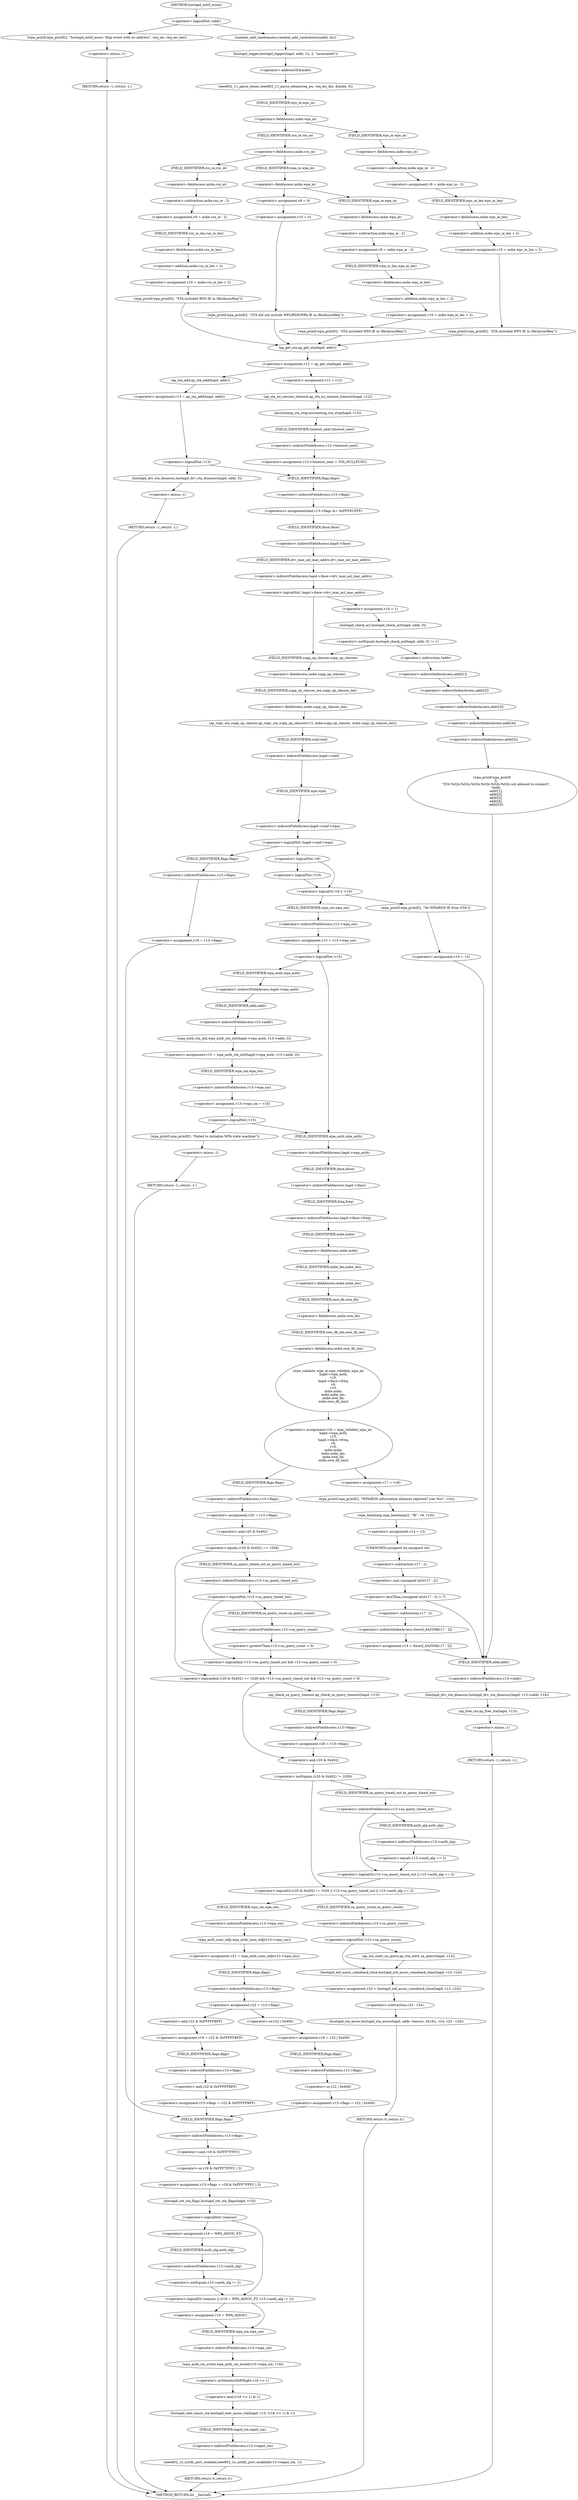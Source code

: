 digraph hostapd_notif_assoc {  
"1000141" [label = "(<operator>.logicalNot,!addr)" ]
"1000144" [label = "(wpa_printf,wpa_printf(2, \"hostapd_notif_assoc: Skip event with no address\", req_ies, req_ies_len))" ]
"1000149" [label = "(RETURN,return -1;,return -1;)" ]
"1000150" [label = "(<operator>.minus,-1)" ]
"1000152" [label = "(random_add_randomness,random_add_randomness(addr, 6u))" ]
"1000155" [label = "(hostapd_logger,hostapd_logger(hapd, addr, 1u, 2, \"associated\"))" ]
"1000161" [label = "(ieee802_11_parse_elems,ieee802_11_parse_elems(req_ies, req_ies_len, &mdie, 0))" ]
"1000164" [label = "(<operator>.addressOf,&mdie)" ]
"1000168" [label = "(<operator>.fieldAccess,mdie.wps_ie)" ]
"1000170" [label = "(FIELD_IDENTIFIER,wps_ie,wps_ie)" ]
"1000172" [label = "(<operator>.assignment,v9 = mdie.wps_ie - 2)" ]
"1000174" [label = "(<operator>.subtraction,mdie.wps_ie - 2)" ]
"1000175" [label = "(<operator>.fieldAccess,mdie.wps_ie)" ]
"1000177" [label = "(FIELD_IDENTIFIER,wps_ie,wps_ie)" ]
"1000179" [label = "(<operator>.assignment,v10 = mdie.wps_ie_len + 2)" ]
"1000181" [label = "(<operator>.addition,mdie.wps_ie_len + 2)" ]
"1000182" [label = "(<operator>.fieldAccess,mdie.wps_ie_len)" ]
"1000184" [label = "(FIELD_IDENTIFIER,wps_ie_len,wps_ie_len)" ]
"1000186" [label = "(wpa_printf,wpa_printf(2, \"STA included WPS IE in (Re)AssocReq\"))" ]
"1000191" [label = "(<operator>.fieldAccess,mdie.rsn_ie)" ]
"1000193" [label = "(FIELD_IDENTIFIER,rsn_ie,rsn_ie)" ]
"1000195" [label = "(<operator>.assignment,v9 = mdie.rsn_ie - 2)" ]
"1000197" [label = "(<operator>.subtraction,mdie.rsn_ie - 2)" ]
"1000198" [label = "(<operator>.fieldAccess,mdie.rsn_ie)" ]
"1000200" [label = "(FIELD_IDENTIFIER,rsn_ie,rsn_ie)" ]
"1000202" [label = "(<operator>.assignment,v10 = mdie.rsn_ie_len + 2)" ]
"1000204" [label = "(<operator>.addition,mdie.rsn_ie_len + 2)" ]
"1000205" [label = "(<operator>.fieldAccess,mdie.rsn_ie_len)" ]
"1000207" [label = "(FIELD_IDENTIFIER,rsn_ie_len,rsn_ie_len)" ]
"1000209" [label = "(wpa_printf,wpa_printf(2, \"STA included RSN IE in (Re)AssocReq\"))" ]
"1000214" [label = "(<operator>.fieldAccess,mdie.wpa_ie)" ]
"1000216" [label = "(FIELD_IDENTIFIER,wpa_ie,wpa_ie)" ]
"1000218" [label = "(<operator>.assignment,v9 = mdie.wpa_ie - 2)" ]
"1000220" [label = "(<operator>.subtraction,mdie.wpa_ie - 2)" ]
"1000221" [label = "(<operator>.fieldAccess,mdie.wpa_ie)" ]
"1000223" [label = "(FIELD_IDENTIFIER,wpa_ie,wpa_ie)" ]
"1000225" [label = "(<operator>.assignment,v10 = mdie.wpa_ie_len + 2)" ]
"1000227" [label = "(<operator>.addition,mdie.wpa_ie_len + 2)" ]
"1000228" [label = "(<operator>.fieldAccess,mdie.wpa_ie_len)" ]
"1000230" [label = "(FIELD_IDENTIFIER,wpa_ie_len,wpa_ie_len)" ]
"1000232" [label = "(wpa_printf,wpa_printf(2, \"STA included WPA IE in (Re)AssocReq\"))" ]
"1000237" [label = "(<operator>.assignment,v9 = 0)" ]
"1000240" [label = "(<operator>.assignment,v10 = 0)" ]
"1000243" [label = "(wpa_printf,wpa_printf(2, \"STA did not include WPS/RSN/WPA IE in (Re)AssocReq\"))" ]
"1000246" [label = "(<operator>.assignment,v12 = ap_get_sta(hapd, addr))" ]
"1000248" [label = "(ap_get_sta,ap_get_sta(hapd, addr))" ]
"1000254" [label = "(<operator>.assignment,v13 = v12)" ]
"1000257" [label = "(ap_sta_no_session_timeout,ap_sta_no_session_timeout(hapd, v12))" ]
"1000260" [label = "(accounting_sta_stop,accounting_sta_stop(hapd, v13))" ]
"1000263" [label = "(<operator>.assignment,v13->timeout_next = STA_NULLFUNC)" ]
"1000264" [label = "(<operator>.indirectFieldAccess,v13->timeout_next)" ]
"1000266" [label = "(FIELD_IDENTIFIER,timeout_next,timeout_next)" ]
"1000270" [label = "(<operator>.assignment,v13 = ap_sta_add(hapd, addr))" ]
"1000272" [label = "(ap_sta_add,ap_sta_add(hapd, addr))" ]
"1000276" [label = "(<operator>.logicalNot,!v13)" ]
"1000279" [label = "(hostapd_drv_sta_disassoc,hostapd_drv_sta_disassoc(hapd, addr, 5))" ]
"1000283" [label = "(RETURN,return -1;,return -1;)" ]
"1000284" [label = "(<operator>.minus,-1)" ]
"1000286" [label = "(<operators>.assignmentAnd,v13->flags &= 0xFFFECFFF)" ]
"1000287" [label = "(<operator>.indirectFieldAccess,v13->flags)" ]
"1000289" [label = "(FIELD_IDENTIFIER,flags,flags)" ]
"1000292" [label = "(<operator>.logicalNot,!hapd->iface->drv_max_acl_mac_addrs)" ]
"1000293" [label = "(<operator>.indirectFieldAccess,hapd->iface->drv_max_acl_mac_addrs)" ]
"1000294" [label = "(<operator>.indirectFieldAccess,hapd->iface)" ]
"1000296" [label = "(FIELD_IDENTIFIER,iface,iface)" ]
"1000297" [label = "(FIELD_IDENTIFIER,drv_max_acl_mac_addrs,drv_max_acl_mac_addrs)" ]
"1000299" [label = "(<operator>.assignment,v14 = 1)" ]
"1000303" [label = "(<operator>.notEquals,hostapd_check_acl(hapd, addr, 0) != 1)" ]
"1000304" [label = "(hostapd_check_acl,hostapd_check_acl(hapd, addr, 0))" ]
"1000310" [label = "(wpa_printf,wpa_printf(\n        3,\n        \"STA %02x:%02x:%02x:%02x:%02x:%02x not allowed to connect\",\n        *addr,\n        addr[1],\n        addr[2],\n        addr[3],\n        addr[4],\n        addr[5]))" ]
"1000313" [label = "(<operator>.indirection,*addr)" ]
"1000315" [label = "(<operator>.indirectIndexAccess,addr[1])" ]
"1000318" [label = "(<operator>.indirectIndexAccess,addr[2])" ]
"1000321" [label = "(<operator>.indirectIndexAccess,addr[3])" ]
"1000324" [label = "(<operator>.indirectIndexAccess,addr[4])" ]
"1000327" [label = "(<operator>.indirectIndexAccess,addr[5])" ]
"1000331" [label = "(ap_copy_sta_supp_op_classes,ap_copy_sta_supp_op_classes(v13, mdie.supp_op_classes, mdie.supp_op_classes_len))" ]
"1000333" [label = "(<operator>.fieldAccess,mdie.supp_op_classes)" ]
"1000335" [label = "(FIELD_IDENTIFIER,supp_op_classes,supp_op_classes)" ]
"1000336" [label = "(<operator>.fieldAccess,mdie.supp_op_classes_len)" ]
"1000338" [label = "(FIELD_IDENTIFIER,supp_op_classes_len,supp_op_classes_len)" ]
"1000340" [label = "(<operator>.logicalNot,!hapd->conf->wpa)" ]
"1000341" [label = "(<operator>.indirectFieldAccess,hapd->conf->wpa)" ]
"1000342" [label = "(<operator>.indirectFieldAccess,hapd->conf)" ]
"1000344" [label = "(FIELD_IDENTIFIER,conf,conf)" ]
"1000345" [label = "(FIELD_IDENTIFIER,wpa,wpa)" ]
"1000347" [label = "(<operator>.assignment,v18 = v13->flags)" ]
"1000349" [label = "(<operator>.indirectFieldAccess,v13->flags)" ]
"1000351" [label = "(FIELD_IDENTIFIER,flags,flags)" ]
"1000353" [label = "(<operator>.assignment,v13->flags = v18 & 0xFFF7FFFC | 3)" ]
"1000354" [label = "(<operator>.indirectFieldAccess,v13->flags)" ]
"1000356" [label = "(FIELD_IDENTIFIER,flags,flags)" ]
"1000357" [label = "(<operator>.or,v18 & 0xFFF7FFFC | 3)" ]
"1000358" [label = "(<operator>.and,v18 & 0xFFF7FFFC)" ]
"1000362" [label = "(hostapd_set_sta_flags,hostapd_set_sta_flags(hapd, v13))" ]
"1000366" [label = "(<operator>.logicalOr,!reassoc || (v19 = WPA_ASSOC_FT, v13->auth_alg != 2))" ]
"1000367" [label = "(<operator>.logicalNot,!reassoc)" ]
"1000370" [label = "(<operator>.assignment,v19 = WPA_ASSOC_FT)" ]
"1000373" [label = "(<operator>.notEquals,v13->auth_alg != 2)" ]
"1000374" [label = "(<operator>.indirectFieldAccess,v13->auth_alg)" ]
"1000376" [label = "(FIELD_IDENTIFIER,auth_alg,auth_alg)" ]
"1000378" [label = "(<operator>.assignment,v19 = WPA_ASSOC)" ]
"1000381" [label = "(wpa_auth_sm_event,wpa_auth_sm_event(v13->wpa_sm, v19))" ]
"1000382" [label = "(<operator>.indirectFieldAccess,v13->wpa_sm)" ]
"1000384" [label = "(FIELD_IDENTIFIER,wpa_sm,wpa_sm)" ]
"1000386" [label = "(hostapd_new_assoc_sta,hostapd_new_assoc_sta(hapd, v13, (v18 >> 1) & 1))" ]
"1000389" [label = "(<operator>.and,(v18 >> 1) & 1)" ]
"1000390" [label = "(<operator>.arithmeticShiftRight,v18 >> 1)" ]
"1000394" [label = "(ieee802_1x_notify_port_enabled,ieee802_1x_notify_port_enabled(v13->eapol_sm, 1))" ]
"1000395" [label = "(<operator>.indirectFieldAccess,v13->eapol_sm)" ]
"1000397" [label = "(FIELD_IDENTIFIER,eapol_sm,eapol_sm)" ]
"1000399" [label = "(RETURN,return 0;,return 0;)" ]
"1000402" [label = "(<operator>.logicalOr,!v9 || !v10)" ]
"1000403" [label = "(<operator>.logicalNot,!v9)" ]
"1000405" [label = "(<operator>.logicalNot,!v10)" ]
"1000408" [label = "(wpa_printf,wpa_printf(2, \"No WPA/RSN IE from STA\"))" ]
"1000411" [label = "(<operator>.assignment,v14 = 13)" ]
"1000415" [label = "(hostapd_drv_sta_disassoc,hostapd_drv_sta_disassoc(hapd, v13->addr, v14))" ]
"1000417" [label = "(<operator>.indirectFieldAccess,v13->addr)" ]
"1000419" [label = "(FIELD_IDENTIFIER,addr,addr)" ]
"1000421" [label = "(ap_free_sta,ap_free_sta(hapd, v13))" ]
"1000424" [label = "(RETURN,return -1;,return -1;)" ]
"1000425" [label = "(<operator>.minus,-1)" ]
"1000427" [label = "(<operator>.assignment,v15 = v13->wpa_sm)" ]
"1000429" [label = "(<operator>.indirectFieldAccess,v13->wpa_sm)" ]
"1000431" [label = "(FIELD_IDENTIFIER,wpa_sm,wpa_sm)" ]
"1000433" [label = "(<operator>.logicalNot,!v15)" ]
"1000436" [label = "(<operator>.assignment,v15 = wpa_auth_sta_init(hapd->wpa_auth, v13->addr, 0))" ]
"1000438" [label = "(wpa_auth_sta_init,wpa_auth_sta_init(hapd->wpa_auth, v13->addr, 0))" ]
"1000439" [label = "(<operator>.indirectFieldAccess,hapd->wpa_auth)" ]
"1000441" [label = "(FIELD_IDENTIFIER,wpa_auth,wpa_auth)" ]
"1000442" [label = "(<operator>.indirectFieldAccess,v13->addr)" ]
"1000444" [label = "(FIELD_IDENTIFIER,addr,addr)" ]
"1000446" [label = "(<operator>.assignment,v13->wpa_sm = v15)" ]
"1000447" [label = "(<operator>.indirectFieldAccess,v13->wpa_sm)" ]
"1000449" [label = "(FIELD_IDENTIFIER,wpa_sm,wpa_sm)" ]
"1000452" [label = "(<operator>.logicalNot,!v15)" ]
"1000455" [label = "(wpa_printf,wpa_printf(5, \"Failed to initialize WPA state machine\"))" ]
"1000458" [label = "(RETURN,return -1;,return -1;)" ]
"1000459" [label = "(<operator>.minus,-1)" ]
"1000461" [label = "(<operator>.assignment,v16 = wpa_validate_wpa_ie(\n          hapd->wpa_auth,\n          v15,\n          hapd->iface->freq,\n          v9,\n          v10,\n          mdie.mdie,\n          mdie.mdie_len,\n          mdie.owe_dh,\n          mdie.owe_dh_len))" ]
"1000463" [label = "(wpa_validate_wpa_ie,wpa_validate_wpa_ie(\n          hapd->wpa_auth,\n          v15,\n          hapd->iface->freq,\n          v9,\n          v10,\n          mdie.mdie,\n          mdie.mdie_len,\n          mdie.owe_dh,\n          mdie.owe_dh_len))" ]
"1000464" [label = "(<operator>.indirectFieldAccess,hapd->wpa_auth)" ]
"1000466" [label = "(FIELD_IDENTIFIER,wpa_auth,wpa_auth)" ]
"1000468" [label = "(<operator>.indirectFieldAccess,hapd->iface->freq)" ]
"1000469" [label = "(<operator>.indirectFieldAccess,hapd->iface)" ]
"1000471" [label = "(FIELD_IDENTIFIER,iface,iface)" ]
"1000472" [label = "(FIELD_IDENTIFIER,freq,freq)" ]
"1000475" [label = "(<operator>.fieldAccess,mdie.mdie)" ]
"1000477" [label = "(FIELD_IDENTIFIER,mdie,mdie)" ]
"1000478" [label = "(<operator>.fieldAccess,mdie.mdie_len)" ]
"1000480" [label = "(FIELD_IDENTIFIER,mdie_len,mdie_len)" ]
"1000481" [label = "(<operator>.fieldAccess,mdie.owe_dh)" ]
"1000483" [label = "(FIELD_IDENTIFIER,owe_dh,owe_dh)" ]
"1000484" [label = "(<operator>.fieldAccess,mdie.owe_dh_len)" ]
"1000486" [label = "(FIELD_IDENTIFIER,owe_dh_len,owe_dh_len)" ]
"1000490" [label = "(<operator>.assignment,v17 = v16)" ]
"1000493" [label = "(wpa_printf,wpa_printf(2, \"WPA/RSN information element rejected? (res %u)\", v16))" ]
"1000497" [label = "(wpa_hexdump,wpa_hexdump(2, \"IE\", v9, v10))" ]
"1000502" [label = "(<operator>.assignment,v14 = 13)" ]
"1000506" [label = "(<operator>.lessThan,(unsigned int)(v17 - 2) < 7)" ]
"1000507" [label = "(<operator>.cast,(unsigned int)(v17 - 2))" ]
"1000508" [label = "(UNKNOWN,unsigned int,unsigned int)" ]
"1000509" [label = "(<operator>.subtraction,v17 - 2)" ]
"1000513" [label = "(<operator>.assignment,v14 = dword_4A3558[v17 - 2])" ]
"1000515" [label = "(<operator>.indirectIndexAccess,dword_4A3558[v17 - 2])" ]
"1000517" [label = "(<operator>.subtraction,v17 - 2)" ]
"1000521" [label = "(<operator>.assignment,v20 = v13->flags)" ]
"1000523" [label = "(<operator>.indirectFieldAccess,v13->flags)" ]
"1000525" [label = "(FIELD_IDENTIFIER,flags,flags)" ]
"1000527" [label = "(<operator>.logicalAnd,(v20 & 0x402) == 1026 && !v13->sa_query_timed_out && v13->sa_query_count > 0)" ]
"1000528" [label = "(<operator>.equals,(v20 & 0x402) == 1026)" ]
"1000529" [label = "(<operator>.and,v20 & 0x402)" ]
"1000533" [label = "(<operator>.logicalAnd,!v13->sa_query_timed_out && v13->sa_query_count > 0)" ]
"1000534" [label = "(<operator>.logicalNot,!v13->sa_query_timed_out)" ]
"1000535" [label = "(<operator>.indirectFieldAccess,v13->sa_query_timed_out)" ]
"1000537" [label = "(FIELD_IDENTIFIER,sa_query_timed_out,sa_query_timed_out)" ]
"1000538" [label = "(<operator>.greaterThan,v13->sa_query_count > 0)" ]
"1000539" [label = "(<operator>.indirectFieldAccess,v13->sa_query_count)" ]
"1000541" [label = "(FIELD_IDENTIFIER,sa_query_count,sa_query_count)" ]
"1000544" [label = "(ap_check_sa_query_timeout,ap_check_sa_query_timeout(hapd, v13))" ]
"1000547" [label = "(<operator>.assignment,v20 = v13->flags)" ]
"1000549" [label = "(<operator>.indirectFieldAccess,v13->flags)" ]
"1000551" [label = "(FIELD_IDENTIFIER,flags,flags)" ]
"1000553" [label = "(<operator>.logicalOr,(v20 & 0x402) != 1026 || v13->sa_query_timed_out || v13->auth_alg == 2)" ]
"1000554" [label = "(<operator>.notEquals,(v20 & 0x402) != 1026)" ]
"1000555" [label = "(<operator>.and,v20 & 0x402)" ]
"1000559" [label = "(<operator>.logicalOr,v13->sa_query_timed_out || v13->auth_alg == 2)" ]
"1000560" [label = "(<operator>.indirectFieldAccess,v13->sa_query_timed_out)" ]
"1000562" [label = "(FIELD_IDENTIFIER,sa_query_timed_out,sa_query_timed_out)" ]
"1000563" [label = "(<operator>.equals,v13->auth_alg == 2)" ]
"1000564" [label = "(<operator>.indirectFieldAccess,v13->auth_alg)" ]
"1000566" [label = "(FIELD_IDENTIFIER,auth_alg,auth_alg)" ]
"1000569" [label = "(<operator>.assignment,v21 = wpa_auth_uses_mfp(v13->wpa_sm))" ]
"1000571" [label = "(wpa_auth_uses_mfp,wpa_auth_uses_mfp(v13->wpa_sm))" ]
"1000572" [label = "(<operator>.indirectFieldAccess,v13->wpa_sm)" ]
"1000574" [label = "(FIELD_IDENTIFIER,wpa_sm,wpa_sm)" ]
"1000575" [label = "(<operator>.assignment,v22 = v13->flags)" ]
"1000577" [label = "(<operator>.indirectFieldAccess,v13->flags)" ]
"1000579" [label = "(FIELD_IDENTIFIER,flags,flags)" ]
"1000583" [label = "(<operator>.assignment,v18 = v22 | 0x400)" ]
"1000585" [label = "(<operator>.or,v22 | 0x400)" ]
"1000588" [label = "(<operator>.assignment,v13->flags = v22 | 0x400)" ]
"1000589" [label = "(<operator>.indirectFieldAccess,v13->flags)" ]
"1000591" [label = "(FIELD_IDENTIFIER,flags,flags)" ]
"1000592" [label = "(<operator>.or,v22 | 0x400)" ]
"1000597" [label = "(<operator>.assignment,v18 = v22 & 0xFFFFFBFF)" ]
"1000599" [label = "(<operator>.and,v22 & 0xFFFFFBFF)" ]
"1000602" [label = "(<operator>.assignment,v13->flags = v22 & 0xFFFFFBFF)" ]
"1000603" [label = "(<operator>.indirectFieldAccess,v13->flags)" ]
"1000605" [label = "(FIELD_IDENTIFIER,flags,flags)" ]
"1000606" [label = "(<operator>.and,v22 & 0xFFFFFBFF)" ]
"1000611" [label = "(<operator>.logicalNot,!v13->sa_query_count)" ]
"1000612" [label = "(<operator>.indirectFieldAccess,v13->sa_query_count)" ]
"1000614" [label = "(FIELD_IDENTIFIER,sa_query_count,sa_query_count)" ]
"1000615" [label = "(ap_sta_start_sa_query,ap_sta_start_sa_query(hapd, v13))" ]
"1000618" [label = "(<operator>.assignment,v23 = hostapd_eid_assoc_comeback_time(hapd, v13, v24))" ]
"1000620" [label = "(hostapd_eid_assoc_comeback_time,hostapd_eid_assoc_comeback_time(hapd, v13, v24))" ]
"1000624" [label = "(hostapd_sta_assoc,hostapd_sta_assoc(hapd, addr, reassoc, 0x1Eu, v24, v23 - v24))" ]
"1000630" [label = "(<operator>.subtraction,v23 - v24)" ]
"1000633" [label = "(RETURN,return 0;,return 0;)" ]
"1000117" [label = "(METHOD,hostapd_notif_assoc)" ]
"1000635" [label = "(METHOD_RETURN,int __fastcall)" ]
  "1000141" -> "1000144" 
  "1000141" -> "1000152" 
  "1000144" -> "1000150" 
  "1000149" -> "1000635" 
  "1000150" -> "1000149" 
  "1000152" -> "1000155" 
  "1000155" -> "1000164" 
  "1000161" -> "1000170" 
  "1000164" -> "1000161" 
  "1000168" -> "1000177" 
  "1000168" -> "1000193" 
  "1000170" -> "1000168" 
  "1000172" -> "1000184" 
  "1000174" -> "1000172" 
  "1000175" -> "1000174" 
  "1000177" -> "1000175" 
  "1000179" -> "1000186" 
  "1000181" -> "1000179" 
  "1000182" -> "1000181" 
  "1000184" -> "1000182" 
  "1000186" -> "1000248" 
  "1000191" -> "1000200" 
  "1000191" -> "1000216" 
  "1000193" -> "1000191" 
  "1000195" -> "1000207" 
  "1000197" -> "1000195" 
  "1000198" -> "1000197" 
  "1000200" -> "1000198" 
  "1000202" -> "1000209" 
  "1000204" -> "1000202" 
  "1000205" -> "1000204" 
  "1000207" -> "1000205" 
  "1000209" -> "1000248" 
  "1000214" -> "1000223" 
  "1000214" -> "1000237" 
  "1000216" -> "1000214" 
  "1000218" -> "1000230" 
  "1000220" -> "1000218" 
  "1000221" -> "1000220" 
  "1000223" -> "1000221" 
  "1000225" -> "1000232" 
  "1000227" -> "1000225" 
  "1000228" -> "1000227" 
  "1000230" -> "1000228" 
  "1000232" -> "1000248" 
  "1000237" -> "1000240" 
  "1000240" -> "1000243" 
  "1000243" -> "1000248" 
  "1000246" -> "1000254" 
  "1000246" -> "1000272" 
  "1000248" -> "1000246" 
  "1000254" -> "1000257" 
  "1000257" -> "1000260" 
  "1000260" -> "1000266" 
  "1000263" -> "1000289" 
  "1000264" -> "1000263" 
  "1000266" -> "1000264" 
  "1000270" -> "1000276" 
  "1000272" -> "1000270" 
  "1000276" -> "1000279" 
  "1000276" -> "1000289" 
  "1000279" -> "1000284" 
  "1000283" -> "1000635" 
  "1000284" -> "1000283" 
  "1000286" -> "1000296" 
  "1000287" -> "1000286" 
  "1000289" -> "1000287" 
  "1000292" -> "1000299" 
  "1000292" -> "1000335" 
  "1000293" -> "1000292" 
  "1000294" -> "1000297" 
  "1000296" -> "1000294" 
  "1000297" -> "1000293" 
  "1000299" -> "1000304" 
  "1000303" -> "1000313" 
  "1000303" -> "1000335" 
  "1000304" -> "1000303" 
  "1000310" -> "1000419" 
  "1000313" -> "1000315" 
  "1000315" -> "1000318" 
  "1000318" -> "1000321" 
  "1000321" -> "1000324" 
  "1000324" -> "1000327" 
  "1000327" -> "1000310" 
  "1000331" -> "1000344" 
  "1000333" -> "1000338" 
  "1000335" -> "1000333" 
  "1000336" -> "1000331" 
  "1000338" -> "1000336" 
  "1000340" -> "1000351" 
  "1000340" -> "1000403" 
  "1000341" -> "1000340" 
  "1000342" -> "1000345" 
  "1000344" -> "1000342" 
  "1000345" -> "1000341" 
  "1000347" -> "1000356" 
  "1000349" -> "1000347" 
  "1000351" -> "1000349" 
  "1000353" -> "1000362" 
  "1000354" -> "1000358" 
  "1000356" -> "1000354" 
  "1000357" -> "1000353" 
  "1000358" -> "1000357" 
  "1000362" -> "1000367" 
  "1000366" -> "1000378" 
  "1000366" -> "1000384" 
  "1000367" -> "1000366" 
  "1000367" -> "1000370" 
  "1000370" -> "1000376" 
  "1000373" -> "1000366" 
  "1000374" -> "1000373" 
  "1000376" -> "1000374" 
  "1000378" -> "1000384" 
  "1000381" -> "1000390" 
  "1000382" -> "1000381" 
  "1000384" -> "1000382" 
  "1000386" -> "1000397" 
  "1000389" -> "1000386" 
  "1000390" -> "1000389" 
  "1000394" -> "1000399" 
  "1000395" -> "1000394" 
  "1000397" -> "1000395" 
  "1000399" -> "1000635" 
  "1000402" -> "1000408" 
  "1000402" -> "1000431" 
  "1000403" -> "1000402" 
  "1000403" -> "1000405" 
  "1000405" -> "1000402" 
  "1000408" -> "1000411" 
  "1000411" -> "1000419" 
  "1000415" -> "1000421" 
  "1000417" -> "1000415" 
  "1000419" -> "1000417" 
  "1000421" -> "1000425" 
  "1000424" -> "1000635" 
  "1000425" -> "1000424" 
  "1000427" -> "1000433" 
  "1000429" -> "1000427" 
  "1000431" -> "1000429" 
  "1000433" -> "1000441" 
  "1000433" -> "1000466" 
  "1000436" -> "1000449" 
  "1000438" -> "1000436" 
  "1000439" -> "1000444" 
  "1000441" -> "1000439" 
  "1000442" -> "1000438" 
  "1000444" -> "1000442" 
  "1000446" -> "1000452" 
  "1000447" -> "1000446" 
  "1000449" -> "1000447" 
  "1000452" -> "1000455" 
  "1000452" -> "1000466" 
  "1000455" -> "1000459" 
  "1000458" -> "1000635" 
  "1000459" -> "1000458" 
  "1000461" -> "1000490" 
  "1000461" -> "1000525" 
  "1000463" -> "1000461" 
  "1000464" -> "1000471" 
  "1000466" -> "1000464" 
  "1000468" -> "1000477" 
  "1000469" -> "1000472" 
  "1000471" -> "1000469" 
  "1000472" -> "1000468" 
  "1000475" -> "1000480" 
  "1000477" -> "1000475" 
  "1000478" -> "1000483" 
  "1000480" -> "1000478" 
  "1000481" -> "1000486" 
  "1000483" -> "1000481" 
  "1000484" -> "1000463" 
  "1000486" -> "1000484" 
  "1000490" -> "1000493" 
  "1000493" -> "1000497" 
  "1000497" -> "1000502" 
  "1000502" -> "1000508" 
  "1000506" -> "1000517" 
  "1000506" -> "1000419" 
  "1000507" -> "1000506" 
  "1000508" -> "1000509" 
  "1000509" -> "1000507" 
  "1000513" -> "1000419" 
  "1000515" -> "1000513" 
  "1000517" -> "1000515" 
  "1000521" -> "1000529" 
  "1000523" -> "1000521" 
  "1000525" -> "1000523" 
  "1000527" -> "1000544" 
  "1000527" -> "1000555" 
  "1000528" -> "1000527" 
  "1000528" -> "1000537" 
  "1000529" -> "1000528" 
  "1000533" -> "1000527" 
  "1000534" -> "1000533" 
  "1000534" -> "1000541" 
  "1000535" -> "1000534" 
  "1000537" -> "1000535" 
  "1000538" -> "1000533" 
  "1000539" -> "1000538" 
  "1000541" -> "1000539" 
  "1000544" -> "1000551" 
  "1000547" -> "1000555" 
  "1000549" -> "1000547" 
  "1000551" -> "1000549" 
  "1000553" -> "1000574" 
  "1000553" -> "1000614" 
  "1000554" -> "1000553" 
  "1000554" -> "1000562" 
  "1000555" -> "1000554" 
  "1000559" -> "1000553" 
  "1000560" -> "1000559" 
  "1000560" -> "1000566" 
  "1000562" -> "1000560" 
  "1000563" -> "1000559" 
  "1000564" -> "1000563" 
  "1000566" -> "1000564" 
  "1000569" -> "1000579" 
  "1000571" -> "1000569" 
  "1000572" -> "1000571" 
  "1000574" -> "1000572" 
  "1000575" -> "1000585" 
  "1000575" -> "1000599" 
  "1000577" -> "1000575" 
  "1000579" -> "1000577" 
  "1000583" -> "1000591" 
  "1000585" -> "1000583" 
  "1000588" -> "1000356" 
  "1000589" -> "1000592" 
  "1000591" -> "1000589" 
  "1000592" -> "1000588" 
  "1000597" -> "1000605" 
  "1000599" -> "1000597" 
  "1000602" -> "1000356" 
  "1000603" -> "1000606" 
  "1000605" -> "1000603" 
  "1000606" -> "1000602" 
  "1000611" -> "1000615" 
  "1000611" -> "1000620" 
  "1000612" -> "1000611" 
  "1000614" -> "1000612" 
  "1000615" -> "1000620" 
  "1000618" -> "1000630" 
  "1000620" -> "1000618" 
  "1000624" -> "1000633" 
  "1000630" -> "1000624" 
  "1000633" -> "1000635" 
  "1000117" -> "1000141" 
}
